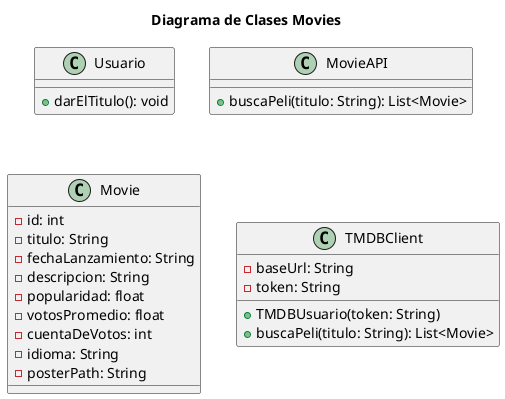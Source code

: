 @startuml
title Diagrama de Clases Movies
class Usuario {
  +darElTitulo(): void
}

class MovieAPI {
  +buscaPeli(titulo: String): List<Movie>
}

class Movie {
  -id: int
  -titulo: String
  -fechaLanzamiento: String
  -descripcion: String
  -popularidad: float
  -votosPromedio: float
  -cuentaDeVotos: int
  -idioma: String
  -posterPath: String
}
class TMDBClient {
  -baseUrl: String
  -token: String
  +TMDBUsuario(token: String)
  +buscaPeli(titulo: String): List<Movie>
}


@enduml
